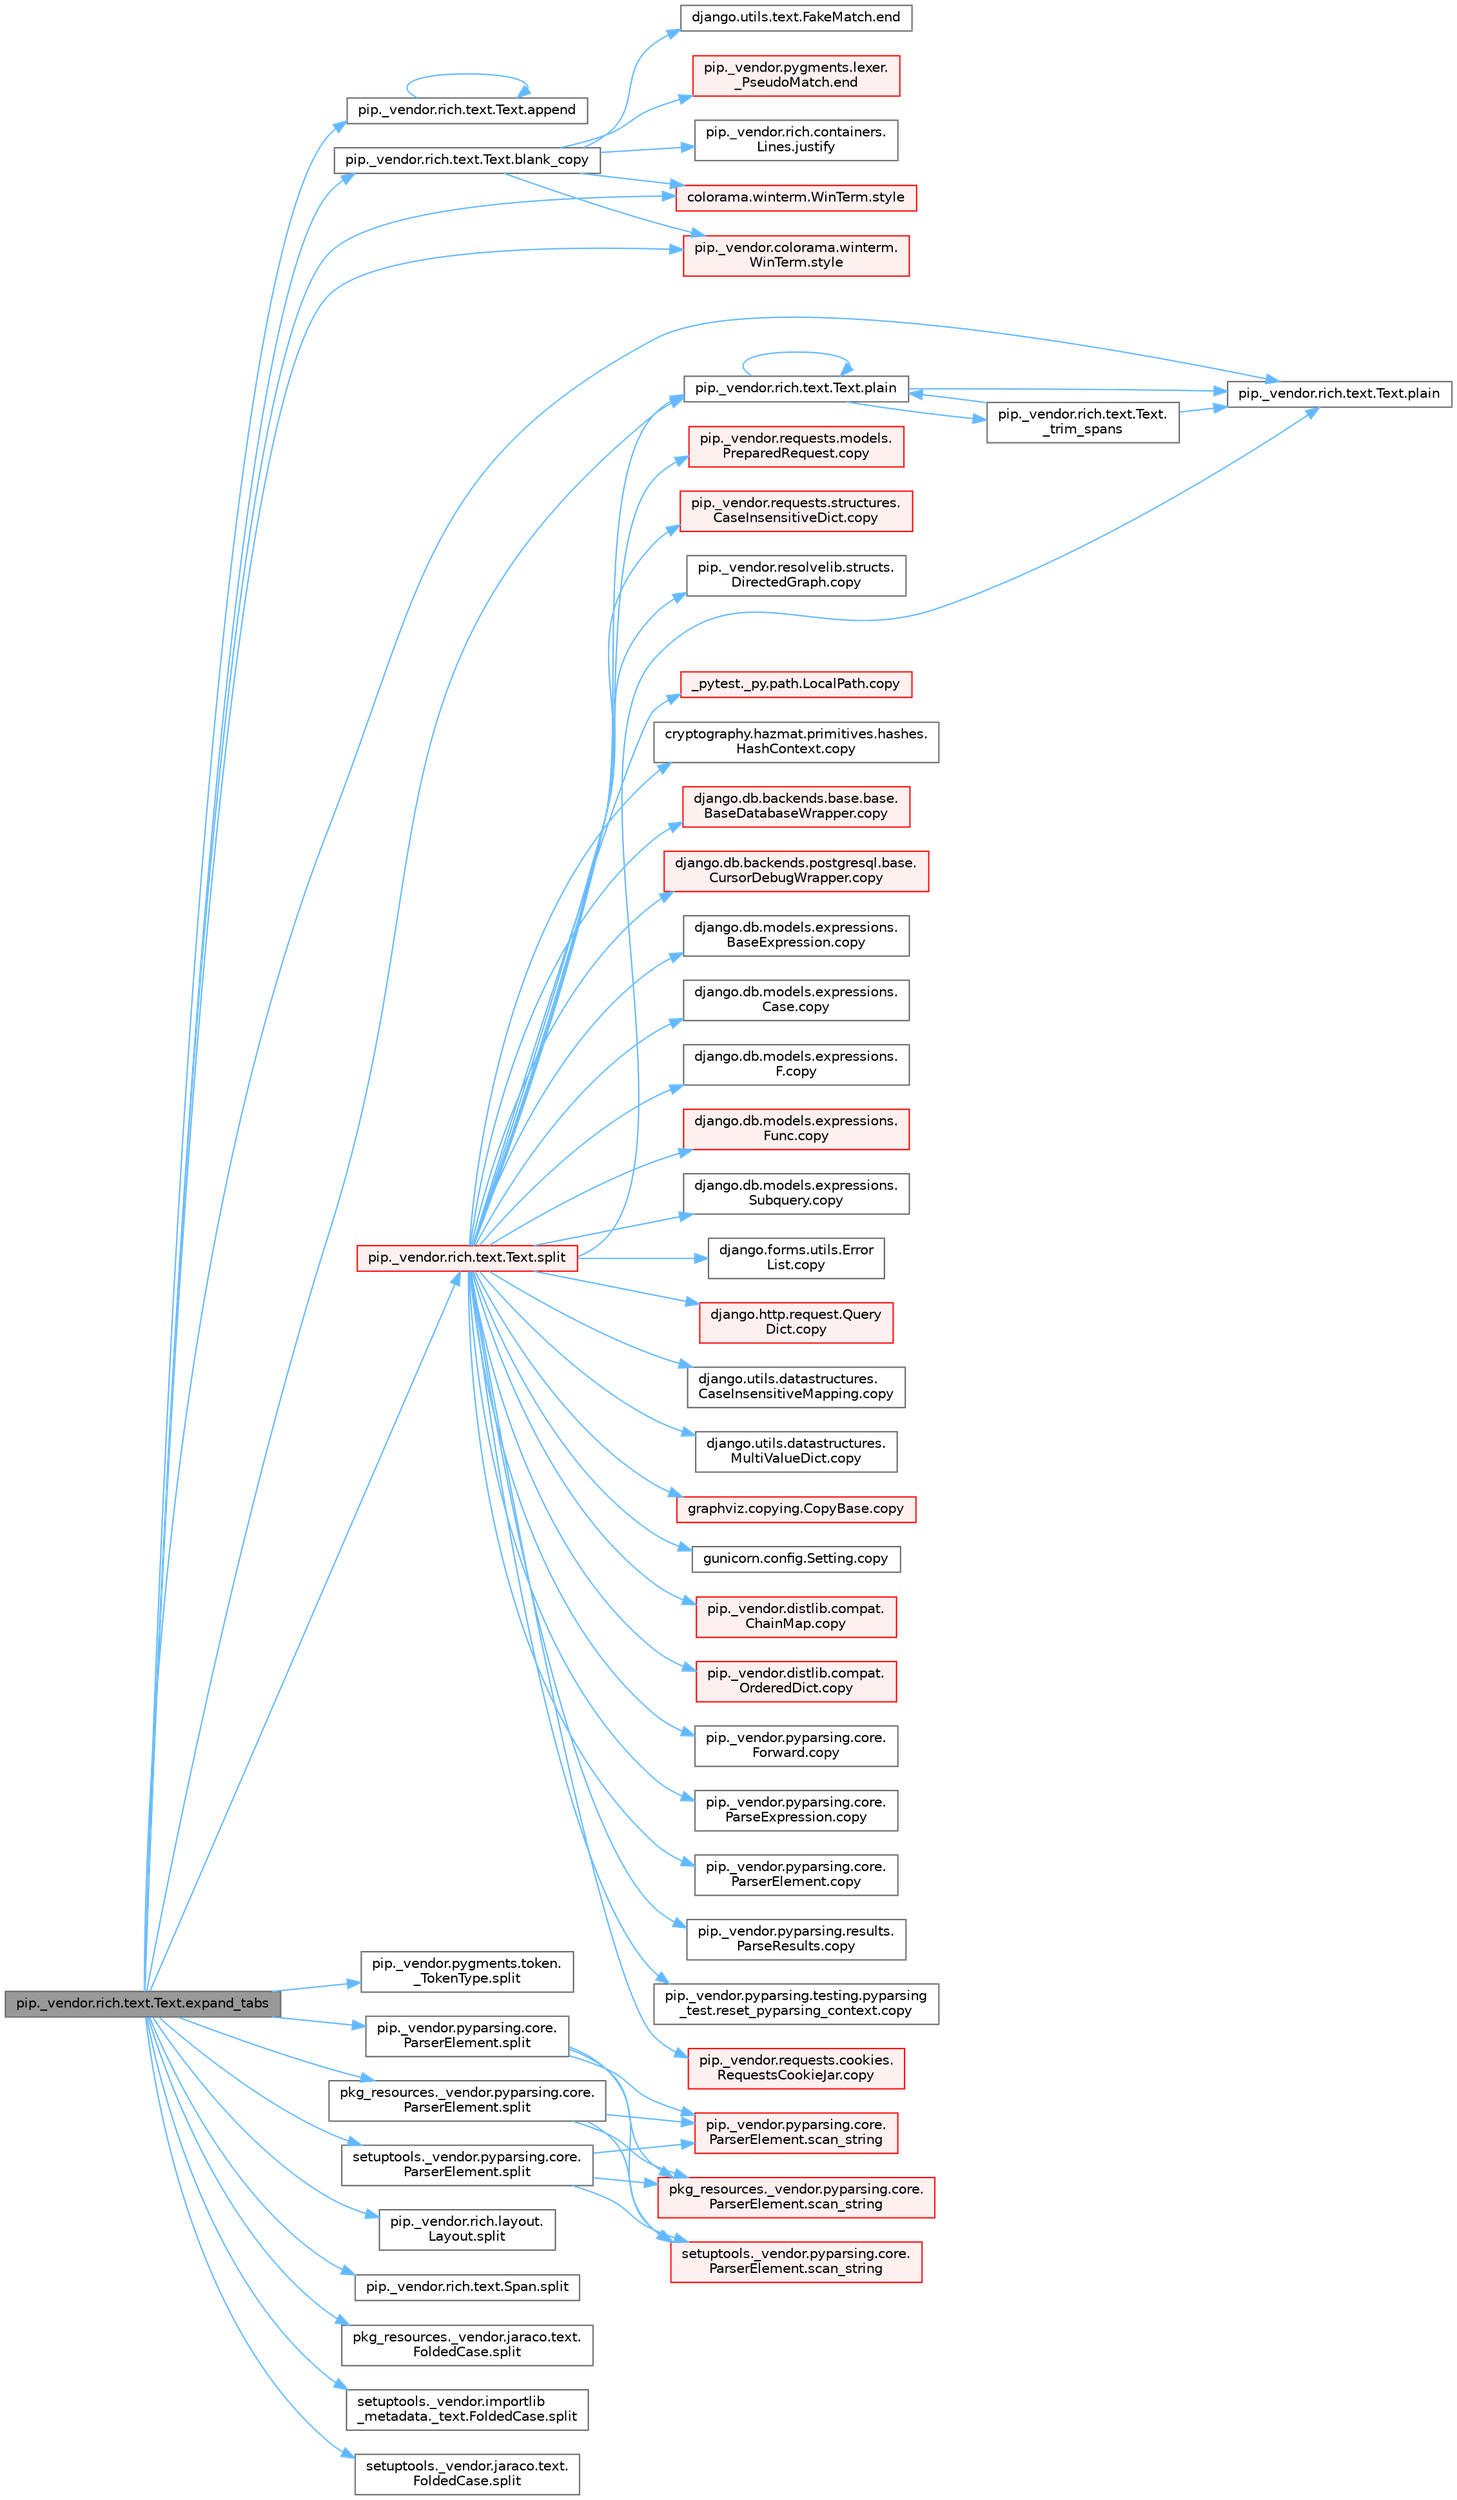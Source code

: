 digraph "pip._vendor.rich.text.Text.expand_tabs"
{
 // LATEX_PDF_SIZE
  bgcolor="transparent";
  edge [fontname=Helvetica,fontsize=10,labelfontname=Helvetica,labelfontsize=10];
  node [fontname=Helvetica,fontsize=10,shape=box,height=0.2,width=0.4];
  rankdir="LR";
  Node1 [id="Node000001",label="pip._vendor.rich.text.Text.expand_tabs",height=0.2,width=0.4,color="gray40", fillcolor="grey60", style="filled", fontcolor="black",tooltip=" "];
  Node1 -> Node2 [id="edge1_Node000001_Node000002",color="steelblue1",style="solid",tooltip=" "];
  Node2 [id="Node000002",label="pip._vendor.rich.text.Text.append",height=0.2,width=0.4,color="grey40", fillcolor="white", style="filled",URL="$classpip_1_1__vendor_1_1rich_1_1text_1_1_text.html#ac50e796231ea0bcbefd7fdda378ae2d0",tooltip=" "];
  Node2 -> Node2 [id="edge2_Node000002_Node000002",color="steelblue1",style="solid",tooltip=" "];
  Node1 -> Node3 [id="edge3_Node000001_Node000003",color="steelblue1",style="solid",tooltip=" "];
  Node3 [id="Node000003",label="pip._vendor.rich.text.Text.blank_copy",height=0.2,width=0.4,color="grey40", fillcolor="white", style="filled",URL="$classpip_1_1__vendor_1_1rich_1_1text_1_1_text.html#acba05c0772c231850c04049123a1fd8a",tooltip=" "];
  Node3 -> Node4 [id="edge4_Node000003_Node000004",color="steelblue1",style="solid",tooltip=" "];
  Node4 [id="Node000004",label="django.utils.text.FakeMatch.end",height=0.2,width=0.4,color="grey40", fillcolor="white", style="filled",URL="$classdjango_1_1utils_1_1text_1_1_fake_match.html#aeb1a0bbdd0b2649b96adb2560786a0f2",tooltip=" "];
  Node3 -> Node5 [id="edge5_Node000003_Node000005",color="steelblue1",style="solid",tooltip=" "];
  Node5 [id="Node000005",label="pip._vendor.pygments.lexer.\l_PseudoMatch.end",height=0.2,width=0.4,color="red", fillcolor="#FFF0F0", style="filled",URL="$classpip_1_1__vendor_1_1pygments_1_1lexer_1_1___pseudo_match.html#ab690fc51ad8c674078fc4e53b5124f9e",tooltip=" "];
  Node3 -> Node7 [id="edge6_Node000003_Node000007",color="steelblue1",style="solid",tooltip=" "];
  Node7 [id="Node000007",label="pip._vendor.rich.containers.\lLines.justify",height=0.2,width=0.4,color="grey40", fillcolor="white", style="filled",URL="$classpip_1_1__vendor_1_1rich_1_1containers_1_1_lines.html#a5f80a0db157422f46a10ee00254190f2",tooltip=" "];
  Node3 -> Node8 [id="edge7_Node000003_Node000008",color="steelblue1",style="solid",tooltip=" "];
  Node8 [id="Node000008",label="colorama.winterm.WinTerm.style",height=0.2,width=0.4,color="red", fillcolor="#FFF0F0", style="filled",URL="$classcolorama_1_1winterm_1_1_win_term.html#a506343ed97737721f4046d5e741a8b2c",tooltip=" "];
  Node3 -> Node13 [id="edge8_Node000003_Node000013",color="steelblue1",style="solid",tooltip=" "];
  Node13 [id="Node000013",label="pip._vendor.colorama.winterm.\lWinTerm.style",height=0.2,width=0.4,color="red", fillcolor="#FFF0F0", style="filled",URL="$classpip_1_1__vendor_1_1colorama_1_1winterm_1_1_win_term.html#a942dc25f8c2ec982d2ff799ec02ec593",tooltip=" "];
  Node1 -> Node14 [id="edge9_Node000001_Node000014",color="steelblue1",style="solid",tooltip=" "];
  Node14 [id="Node000014",label="pip._vendor.rich.text.Text.plain",height=0.2,width=0.4,color="grey40", fillcolor="white", style="filled",URL="$classpip_1_1__vendor_1_1rich_1_1text_1_1_text.html#ad410f80c68f0b9e33ebf60eac0be54b9",tooltip=" "];
  Node1 -> Node15 [id="edge10_Node000001_Node000015",color="steelblue1",style="solid",tooltip=" "];
  Node15 [id="Node000015",label="pip._vendor.rich.text.Text.plain",height=0.2,width=0.4,color="grey40", fillcolor="white", style="filled",URL="$classpip_1_1__vendor_1_1rich_1_1text_1_1_text.html#aa2d6327e4b4b125185de0e1e98d89d07",tooltip=" "];
  Node15 -> Node16 [id="edge11_Node000015_Node000016",color="steelblue1",style="solid",tooltip=" "];
  Node16 [id="Node000016",label="pip._vendor.rich.text.Text.\l_trim_spans",height=0.2,width=0.4,color="grey40", fillcolor="white", style="filled",URL="$classpip_1_1__vendor_1_1rich_1_1text_1_1_text.html#a0983b54ffd18876f8bdb39d203d3c6ee",tooltip=" "];
  Node16 -> Node14 [id="edge12_Node000016_Node000014",color="steelblue1",style="solid",tooltip=" "];
  Node16 -> Node15 [id="edge13_Node000016_Node000015",color="steelblue1",style="solid",tooltip=" "];
  Node15 -> Node14 [id="edge14_Node000015_Node000014",color="steelblue1",style="solid",tooltip=" "];
  Node15 -> Node15 [id="edge15_Node000015_Node000015",color="steelblue1",style="solid",tooltip=" "];
  Node1 -> Node17 [id="edge16_Node000001_Node000017",color="steelblue1",style="solid",tooltip=" "];
  Node17 [id="Node000017",label="pip._vendor.pygments.token.\l_TokenType.split",height=0.2,width=0.4,color="grey40", fillcolor="white", style="filled",URL="$classpip_1_1__vendor_1_1pygments_1_1token_1_1___token_type.html#a3d01a6c38f1541b83d8a50d6d26255f3",tooltip=" "];
  Node1 -> Node18 [id="edge17_Node000001_Node000018",color="steelblue1",style="solid",tooltip=" "];
  Node18 [id="Node000018",label="pip._vendor.pyparsing.core.\lParserElement.split",height=0.2,width=0.4,color="grey40", fillcolor="white", style="filled",URL="$classpip_1_1__vendor_1_1pyparsing_1_1core_1_1_parser_element.html#a4d8b15e96c35f49dd311c05519c05b48",tooltip=" "];
  Node18 -> Node19 [id="edge18_Node000018_Node000019",color="steelblue1",style="solid",tooltip=" "];
  Node19 [id="Node000019",label="pip._vendor.pyparsing.core.\lParserElement.scan_string",height=0.2,width=0.4,color="red", fillcolor="#FFF0F0", style="filled",URL="$classpip_1_1__vendor_1_1pyparsing_1_1core_1_1_parser_element.html#a0a066b31d55597f3b2ac426eab0ef7a8",tooltip=" "];
  Node18 -> Node80 [id="edge19_Node000018_Node000080",color="steelblue1",style="solid",tooltip=" "];
  Node80 [id="Node000080",label="pkg_resources._vendor.pyparsing.core.\lParserElement.scan_string",height=0.2,width=0.4,color="red", fillcolor="#FFF0F0", style="filled",URL="$classpkg__resources_1_1__vendor_1_1pyparsing_1_1core_1_1_parser_element.html#a72c2c28e4b4d308fb917b19795da3b31",tooltip=" "];
  Node18 -> Node81 [id="edge20_Node000018_Node000081",color="steelblue1",style="solid",tooltip=" "];
  Node81 [id="Node000081",label="setuptools._vendor.pyparsing.core.\lParserElement.scan_string",height=0.2,width=0.4,color="red", fillcolor="#FFF0F0", style="filled",URL="$classsetuptools_1_1__vendor_1_1pyparsing_1_1core_1_1_parser_element.html#a1e2aa4fc1e0debef9f876b7e1ccbfb62",tooltip=" "];
  Node1 -> Node82 [id="edge21_Node000001_Node000082",color="steelblue1",style="solid",tooltip=" "];
  Node82 [id="Node000082",label="pip._vendor.rich.layout.\lLayout.split",height=0.2,width=0.4,color="grey40", fillcolor="white", style="filled",URL="$classpip_1_1__vendor_1_1rich_1_1layout_1_1_layout.html#aca76e57b5a022d85f95730f661a23984",tooltip=" "];
  Node1 -> Node83 [id="edge22_Node000001_Node000083",color="steelblue1",style="solid",tooltip=" "];
  Node83 [id="Node000083",label="pip._vendor.rich.text.Span.split",height=0.2,width=0.4,color="grey40", fillcolor="white", style="filled",URL="$classpip_1_1__vendor_1_1rich_1_1text_1_1_span.html#a9c49dd58fd7dd923cabb50069550f1a5",tooltip=" "];
  Node1 -> Node84 [id="edge23_Node000001_Node000084",color="steelblue1",style="solid",tooltip=" "];
  Node84 [id="Node000084",label="pip._vendor.rich.text.Text.split",height=0.2,width=0.4,color="red", fillcolor="#FFF0F0", style="filled",URL="$classpip_1_1__vendor_1_1rich_1_1text_1_1_text.html#a73ffa0adbe053fc8c7cca53e4ce32c7b",tooltip=" "];
  Node84 -> Node85 [id="edge24_Node000084_Node000085",color="steelblue1",style="solid",tooltip=" "];
  Node85 [id="Node000085",label="_pytest._py.path.LocalPath.copy",height=0.2,width=0.4,color="red", fillcolor="#FFF0F0", style="filled",URL="$class__pytest_1_1__py_1_1path_1_1_local_path.html#a9eeecae0b90a7147e6bf23d6ea8fc6c0",tooltip=" "];
  Node84 -> Node2357 [id="edge25_Node000084_Node002357",color="steelblue1",style="solid",tooltip=" "];
  Node2357 [id="Node002357",label="cryptography.hazmat.primitives.hashes.\lHashContext.copy",height=0.2,width=0.4,color="grey40", fillcolor="white", style="filled",URL="$classcryptography_1_1hazmat_1_1primitives_1_1hashes_1_1_hash_context.html#a9f9b30a47684d469cfdc3db7a7261ea1",tooltip=" "];
  Node84 -> Node2358 [id="edge26_Node000084_Node002358",color="steelblue1",style="solid",tooltip=" "];
  Node2358 [id="Node002358",label="django.db.backends.base.base.\lBaseDatabaseWrapper.copy",height=0.2,width=0.4,color="red", fillcolor="#FFF0F0", style="filled",URL="$classdjango_1_1db_1_1backends_1_1base_1_1base_1_1_base_database_wrapper.html#a655ed3d049ec9c35530e8819d28fdc62",tooltip=" "];
  Node84 -> Node2359 [id="edge27_Node000084_Node002359",color="steelblue1",style="solid",tooltip=" "];
  Node2359 [id="Node002359",label="django.db.backends.postgresql.base.\lCursorDebugWrapper.copy",height=0.2,width=0.4,color="red", fillcolor="#FFF0F0", style="filled",URL="$classdjango_1_1db_1_1backends_1_1postgresql_1_1base_1_1_cursor_debug_wrapper.html#a35ca6cc5e6e9ba970c3c3f7469be22ef",tooltip=" "];
  Node84 -> Node2361 [id="edge28_Node000084_Node002361",color="steelblue1",style="solid",tooltip=" "];
  Node2361 [id="Node002361",label="django.db.models.expressions.\lBaseExpression.copy",height=0.2,width=0.4,color="grey40", fillcolor="white", style="filled",URL="$classdjango_1_1db_1_1models_1_1expressions_1_1_base_expression.html#aeeb404c3f264e4a520308bad3b41fabf",tooltip=" "];
  Node84 -> Node2362 [id="edge29_Node000084_Node002362",color="steelblue1",style="solid",tooltip=" "];
  Node2362 [id="Node002362",label="django.db.models.expressions.\lCase.copy",height=0.2,width=0.4,color="grey40", fillcolor="white", style="filled",URL="$classdjango_1_1db_1_1models_1_1expressions_1_1_case.html#a98cff87cf380bd54d7c21cb381c64daf",tooltip=" "];
  Node84 -> Node2363 [id="edge30_Node000084_Node002363",color="steelblue1",style="solid",tooltip=" "];
  Node2363 [id="Node002363",label="django.db.models.expressions.\lF.copy",height=0.2,width=0.4,color="grey40", fillcolor="white", style="filled",URL="$classdjango_1_1db_1_1models_1_1expressions_1_1_f.html#a58698f9a53ce3133f53d1602cc551e1b",tooltip=" "];
  Node84 -> Node2364 [id="edge31_Node000084_Node002364",color="steelblue1",style="solid",tooltip=" "];
  Node2364 [id="Node002364",label="django.db.models.expressions.\lFunc.copy",height=0.2,width=0.4,color="red", fillcolor="#FFF0F0", style="filled",URL="$classdjango_1_1db_1_1models_1_1expressions_1_1_func.html#a6883d18f5aeb4398d367e841e6e21671",tooltip=" "];
  Node84 -> Node2365 [id="edge32_Node000084_Node002365",color="steelblue1",style="solid",tooltip=" "];
  Node2365 [id="Node002365",label="django.db.models.expressions.\lSubquery.copy",height=0.2,width=0.4,color="grey40", fillcolor="white", style="filled",URL="$classdjango_1_1db_1_1models_1_1expressions_1_1_subquery.html#a59363e529ff37aa5c16a09b76e6e6bf9",tooltip=" "];
  Node84 -> Node2366 [id="edge33_Node000084_Node002366",color="steelblue1",style="solid",tooltip=" "];
  Node2366 [id="Node002366",label="django.forms.utils.Error\lList.copy",height=0.2,width=0.4,color="grey40", fillcolor="white", style="filled",URL="$classdjango_1_1forms_1_1utils_1_1_error_list.html#a46176c1849362dd93ea227cfec28d1ff",tooltip=" "];
  Node84 -> Node2367 [id="edge34_Node000084_Node002367",color="steelblue1",style="solid",tooltip=" "];
  Node2367 [id="Node002367",label="django.http.request.Query\lDict.copy",height=0.2,width=0.4,color="red", fillcolor="#FFF0F0", style="filled",URL="$classdjango_1_1http_1_1request_1_1_query_dict.html#ada9e4956e62868c5587b9ffde7b358b5",tooltip=" "];
  Node84 -> Node2540 [id="edge35_Node000084_Node002540",color="steelblue1",style="solid",tooltip=" "];
  Node2540 [id="Node002540",label="django.utils.datastructures.\lCaseInsensitiveMapping.copy",height=0.2,width=0.4,color="grey40", fillcolor="white", style="filled",URL="$classdjango_1_1utils_1_1datastructures_1_1_case_insensitive_mapping.html#a89e52f7d943ef70ee9e2731a1bb25084",tooltip=" "];
  Node84 -> Node2541 [id="edge36_Node000084_Node002541",color="steelblue1",style="solid",tooltip=" "];
  Node2541 [id="Node002541",label="django.utils.datastructures.\lMultiValueDict.copy",height=0.2,width=0.4,color="grey40", fillcolor="white", style="filled",URL="$classdjango_1_1utils_1_1datastructures_1_1_multi_value_dict.html#aa04a15080bb2af3ac7cc3f4791a54786",tooltip=" "];
  Node84 -> Node2542 [id="edge37_Node000084_Node002542",color="steelblue1",style="solid",tooltip=" "];
  Node2542 [id="Node002542",label="graphviz.copying.CopyBase.copy",height=0.2,width=0.4,color="red", fillcolor="#FFF0F0", style="filled",URL="$classgraphviz_1_1copying_1_1_copy_base.html#a2f81c0dd9b8d1f25d9aebacfdb5ee284",tooltip=" "];
  Node84 -> Node2553 [id="edge38_Node000084_Node002553",color="steelblue1",style="solid",tooltip=" "];
  Node2553 [id="Node002553",label="gunicorn.config.Setting.copy",height=0.2,width=0.4,color="grey40", fillcolor="white", style="filled",URL="$classgunicorn_1_1config_1_1_setting.html#a389321c9f9e3227638ce969dffdfc4dc",tooltip=" "];
  Node84 -> Node2554 [id="edge39_Node000084_Node002554",color="steelblue1",style="solid",tooltip=" "];
  Node2554 [id="Node002554",label="pip._vendor.distlib.compat.\lChainMap.copy",height=0.2,width=0.4,color="red", fillcolor="#FFF0F0", style="filled",URL="$classpip_1_1__vendor_1_1distlib_1_1compat_1_1_chain_map.html#a8146e2ccf536c708cb0b7a09ccf8c537",tooltip=" "];
  Node84 -> Node2555 [id="edge40_Node000084_Node002555",color="steelblue1",style="solid",tooltip=" "];
  Node2555 [id="Node002555",label="pip._vendor.distlib.compat.\lOrderedDict.copy",height=0.2,width=0.4,color="red", fillcolor="#FFF0F0", style="filled",URL="$classpip_1_1__vendor_1_1distlib_1_1compat_1_1_ordered_dict.html#ae6088d806618f017e91d1bd2f61771dd",tooltip=" "];
  Node84 -> Node2556 [id="edge41_Node000084_Node002556",color="steelblue1",style="solid",tooltip=" "];
  Node2556 [id="Node002556",label="pip._vendor.pyparsing.core.\lForward.copy",height=0.2,width=0.4,color="grey40", fillcolor="white", style="filled",URL="$classpip_1_1__vendor_1_1pyparsing_1_1core_1_1_forward.html#afd7e391f2f32fd6350b0e064728bc9a0",tooltip=" "];
  Node84 -> Node2557 [id="edge42_Node000084_Node002557",color="steelblue1",style="solid",tooltip=" "];
  Node2557 [id="Node002557",label="pip._vendor.pyparsing.core.\lParseExpression.copy",height=0.2,width=0.4,color="grey40", fillcolor="white", style="filled",URL="$classpip_1_1__vendor_1_1pyparsing_1_1core_1_1_parse_expression.html#a6c47c811bdb4ddebaa8635bd596d908c",tooltip=" "];
  Node84 -> Node2558 [id="edge43_Node000084_Node002558",color="steelblue1",style="solid",tooltip=" "];
  Node2558 [id="Node002558",label="pip._vendor.pyparsing.core.\lParserElement.copy",height=0.2,width=0.4,color="grey40", fillcolor="white", style="filled",URL="$classpip_1_1__vendor_1_1pyparsing_1_1core_1_1_parser_element.html#a90cf16d51d3eb590beb84714d46fd86e",tooltip=" "];
  Node84 -> Node2559 [id="edge44_Node000084_Node002559",color="steelblue1",style="solid",tooltip=" "];
  Node2559 [id="Node002559",label="pip._vendor.pyparsing.results.\lParseResults.copy",height=0.2,width=0.4,color="grey40", fillcolor="white", style="filled",URL="$classpip_1_1__vendor_1_1pyparsing_1_1results_1_1_parse_results.html#a943baafa125ab0ae889f20409bdc360c",tooltip=" "];
  Node84 -> Node2560 [id="edge45_Node000084_Node002560",color="steelblue1",style="solid",tooltip=" "];
  Node2560 [id="Node002560",label="pip._vendor.pyparsing.testing.pyparsing\l_test.reset_pyparsing_context.copy",height=0.2,width=0.4,color="grey40", fillcolor="white", style="filled",URL="$classpip_1_1__vendor_1_1pyparsing_1_1testing_1_1pyparsing__test_1_1reset__pyparsing__context.html#a8b358db76145f5a96a157c60b10c0042",tooltip=" "];
  Node84 -> Node2561 [id="edge46_Node000084_Node002561",color="steelblue1",style="solid",tooltip=" "];
  Node2561 [id="Node002561",label="pip._vendor.requests.cookies.\lRequestsCookieJar.copy",height=0.2,width=0.4,color="red", fillcolor="#FFF0F0", style="filled",URL="$classpip_1_1__vendor_1_1requests_1_1cookies_1_1_requests_cookie_jar.html#a6f55e74598cf9e2c383486aa1b4eb9ba",tooltip=" "];
  Node84 -> Node2563 [id="edge47_Node000084_Node002563",color="steelblue1",style="solid",tooltip=" "];
  Node2563 [id="Node002563",label="pip._vendor.requests.models.\lPreparedRequest.copy",height=0.2,width=0.4,color="red", fillcolor="#FFF0F0", style="filled",URL="$classpip_1_1__vendor_1_1requests_1_1models_1_1_prepared_request.html#a7548cd215dfcd985b529c710800d964a",tooltip=" "];
  Node84 -> Node2564 [id="edge48_Node000084_Node002564",color="steelblue1",style="solid",tooltip=" "];
  Node2564 [id="Node002564",label="pip._vendor.requests.structures.\lCaseInsensitiveDict.copy",height=0.2,width=0.4,color="red", fillcolor="#FFF0F0", style="filled",URL="$classpip_1_1__vendor_1_1requests_1_1structures_1_1_case_insensitive_dict.html#a2d80c1a56c57eb40550b30eb7d76c571",tooltip=" "];
  Node84 -> Node2565 [id="edge49_Node000084_Node002565",color="steelblue1",style="solid",tooltip=" "];
  Node2565 [id="Node002565",label="pip._vendor.resolvelib.structs.\lDirectedGraph.copy",height=0.2,width=0.4,color="grey40", fillcolor="white", style="filled",URL="$classpip_1_1__vendor_1_1resolvelib_1_1structs_1_1_directed_graph.html#ab782851de23ced11026378fd85cfcf7e",tooltip=" "];
  Node84 -> Node14 [id="edge50_Node000084_Node000014",color="steelblue1",style="solid",tooltip=" "];
  Node84 -> Node15 [id="edge51_Node000084_Node000015",color="steelblue1",style="solid",tooltip=" "];
  Node1 -> Node3604 [id="edge52_Node000001_Node003604",color="steelblue1",style="solid",tooltip=" "];
  Node3604 [id="Node003604",label="pkg_resources._vendor.jaraco.text.\lFoldedCase.split",height=0.2,width=0.4,color="grey40", fillcolor="white", style="filled",URL="$classpkg__resources_1_1__vendor_1_1jaraco_1_1text_1_1_folded_case.html#a7b2b09e9b0ef614fdfd9c63d50391546",tooltip=" "];
  Node1 -> Node3605 [id="edge53_Node000001_Node003605",color="steelblue1",style="solid",tooltip=" "];
  Node3605 [id="Node003605",label="pkg_resources._vendor.pyparsing.core.\lParserElement.split",height=0.2,width=0.4,color="grey40", fillcolor="white", style="filled",URL="$classpkg__resources_1_1__vendor_1_1pyparsing_1_1core_1_1_parser_element.html#a194801602eaab7fd2483d6a6ef7335b7",tooltip=" "];
  Node3605 -> Node19 [id="edge54_Node003605_Node000019",color="steelblue1",style="solid",tooltip=" "];
  Node3605 -> Node80 [id="edge55_Node003605_Node000080",color="steelblue1",style="solid",tooltip=" "];
  Node3605 -> Node81 [id="edge56_Node003605_Node000081",color="steelblue1",style="solid",tooltip=" "];
  Node1 -> Node3606 [id="edge57_Node000001_Node003606",color="steelblue1",style="solid",tooltip=" "];
  Node3606 [id="Node003606",label="setuptools._vendor.importlib\l_metadata._text.FoldedCase.split",height=0.2,width=0.4,color="grey40", fillcolor="white", style="filled",URL="$classsetuptools_1_1__vendor_1_1importlib__metadata_1_1__text_1_1_folded_case.html#ad11fea50bf332e1e3b18e9afcba1e968",tooltip=" "];
  Node1 -> Node3607 [id="edge58_Node000001_Node003607",color="steelblue1",style="solid",tooltip=" "];
  Node3607 [id="Node003607",label="setuptools._vendor.jaraco.text.\lFoldedCase.split",height=0.2,width=0.4,color="grey40", fillcolor="white", style="filled",URL="$classsetuptools_1_1__vendor_1_1jaraco_1_1text_1_1_folded_case.html#aea9c3fb382726e07c6bec7f3eee21f27",tooltip=" "];
  Node1 -> Node3608 [id="edge59_Node000001_Node003608",color="steelblue1",style="solid",tooltip=" "];
  Node3608 [id="Node003608",label="setuptools._vendor.pyparsing.core.\lParserElement.split",height=0.2,width=0.4,color="grey40", fillcolor="white", style="filled",URL="$classsetuptools_1_1__vendor_1_1pyparsing_1_1core_1_1_parser_element.html#a851b91f91735a7984ff943924b8f5e53",tooltip=" "];
  Node3608 -> Node19 [id="edge60_Node003608_Node000019",color="steelblue1",style="solid",tooltip=" "];
  Node3608 -> Node80 [id="edge61_Node003608_Node000080",color="steelblue1",style="solid",tooltip=" "];
  Node3608 -> Node81 [id="edge62_Node003608_Node000081",color="steelblue1",style="solid",tooltip=" "];
  Node1 -> Node8 [id="edge63_Node000001_Node000008",color="steelblue1",style="solid",tooltip=" "];
  Node1 -> Node13 [id="edge64_Node000001_Node000013",color="steelblue1",style="solid",tooltip=" "];
}
